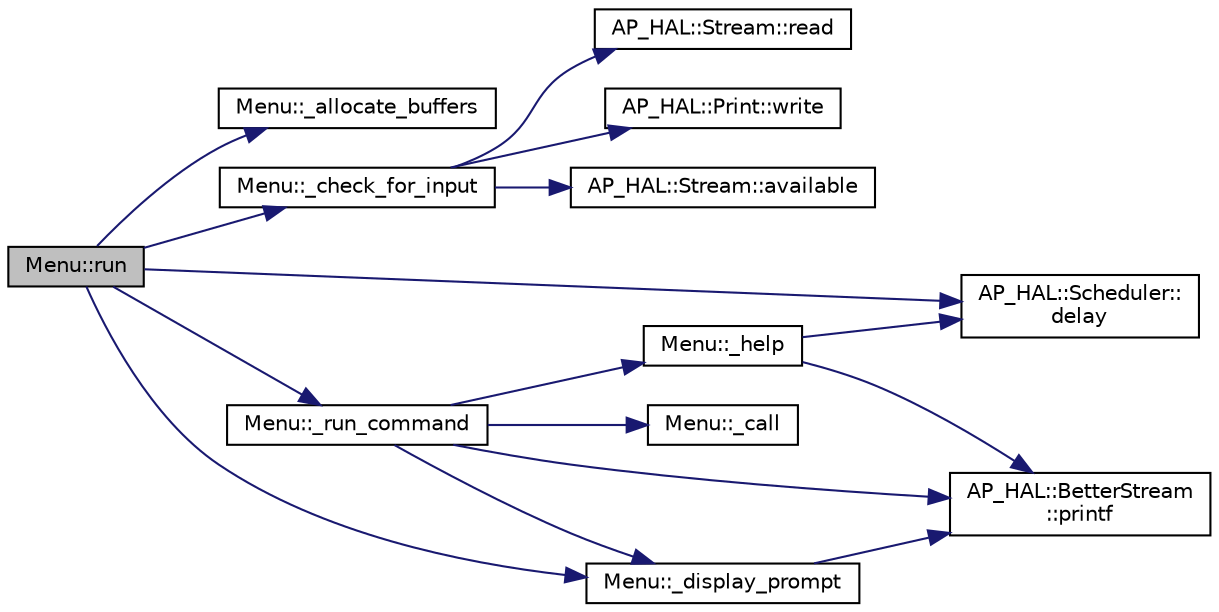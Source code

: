 digraph "Menu::run"
{
 // INTERACTIVE_SVG=YES
  edge [fontname="Helvetica",fontsize="10",labelfontname="Helvetica",labelfontsize="10"];
  node [fontname="Helvetica",fontsize="10",shape=record];
  rankdir="LR";
  Node1 [label="Menu::run",height=0.2,width=0.4,color="black", fillcolor="grey75", style="filled", fontcolor="black"];
  Node1 -> Node2 [color="midnightblue",fontsize="10",style="solid",fontname="Helvetica"];
  Node2 [label="Menu::_allocate_buffers",height=0.2,width=0.4,color="black", fillcolor="white", style="filled",URL="$classMenu.html#aabb1fe3857c7cc4eb62b9589b9d5999a"];
  Node1 -> Node3 [color="midnightblue",fontsize="10",style="solid",fontname="Helvetica"];
  Node3 [label="Menu::_display_prompt",height=0.2,width=0.4,color="black", fillcolor="white", style="filled",URL="$classMenu.html#a699be10deb0934068da64f22ef6a92ee"];
  Node3 -> Node4 [color="midnightblue",fontsize="10",style="solid",fontname="Helvetica"];
  Node4 [label="AP_HAL::BetterStream\l::printf",height=0.2,width=0.4,color="black", fillcolor="white", style="filled",URL="$classAP__HAL_1_1BetterStream.html#a1042d8b81aea5fb096d1b7431d7a9484"];
  Node1 -> Node5 [color="midnightblue",fontsize="10",style="solid",fontname="Helvetica"];
  Node5 [label="Menu::_check_for_input",height=0.2,width=0.4,color="black", fillcolor="white", style="filled",URL="$classMenu.html#a3d751cb74f8f3d7a3e18218bc0c5ca0a"];
  Node5 -> Node6 [color="midnightblue",fontsize="10",style="solid",fontname="Helvetica"];
  Node6 [label="AP_HAL::Stream::available",height=0.2,width=0.4,color="black", fillcolor="white", style="filled",URL="$classAP__HAL_1_1Stream.html#ae6aa935b5bbd553a2654bfec4e14961e"];
  Node5 -> Node7 [color="midnightblue",fontsize="10",style="solid",fontname="Helvetica"];
  Node7 [label="AP_HAL::Stream::read",height=0.2,width=0.4,color="black", fillcolor="white", style="filled",URL="$classAP__HAL_1_1Stream.html#ae42ff362cc2a7e527c22f92a3740c2ac"];
  Node5 -> Node8 [color="midnightblue",fontsize="10",style="solid",fontname="Helvetica"];
  Node8 [label="AP_HAL::Print::write",height=0.2,width=0.4,color="black", fillcolor="white", style="filled",URL="$classAP__HAL_1_1Print.html#acc65391952a43334f8f5c9bef341f501"];
  Node1 -> Node9 [color="midnightblue",fontsize="10",style="solid",fontname="Helvetica"];
  Node9 [label="AP_HAL::Scheduler::\ldelay",height=0.2,width=0.4,color="black", fillcolor="white", style="filled",URL="$classAP__HAL_1_1Scheduler.html#ab3175e2e6223ccfe82f957e41cc12b26"];
  Node1 -> Node10 [color="midnightblue",fontsize="10",style="solid",fontname="Helvetica"];
  Node10 [label="Menu::_run_command",height=0.2,width=0.4,color="black", fillcolor="white", style="filled",URL="$classMenu.html#a95896e17c24c512b0ffded9661204cc9"];
  Node10 -> Node3 [color="midnightblue",fontsize="10",style="solid",fontname="Helvetica"];
  Node10 -> Node11 [color="midnightblue",fontsize="10",style="solid",fontname="Helvetica"];
  Node11 [label="Menu::_call",height=0.2,width=0.4,color="black", fillcolor="white", style="filled",URL="$classMenu.html#a17dd36a8c1c12a4fa1e99e1df29dac72"];
  Node10 -> Node12 [color="midnightblue",fontsize="10",style="solid",fontname="Helvetica"];
  Node12 [label="Menu::_help",height=0.2,width=0.4,color="black", fillcolor="white", style="filled",URL="$classMenu.html#abdbbcbf943aef6f367b181cdf5df58ec",tooltip="implements the &#39;help&#39; command "];
  Node12 -> Node4 [color="midnightblue",fontsize="10",style="solid",fontname="Helvetica"];
  Node12 -> Node9 [color="midnightblue",fontsize="10",style="solid",fontname="Helvetica"];
  Node10 -> Node4 [color="midnightblue",fontsize="10",style="solid",fontname="Helvetica"];
}
